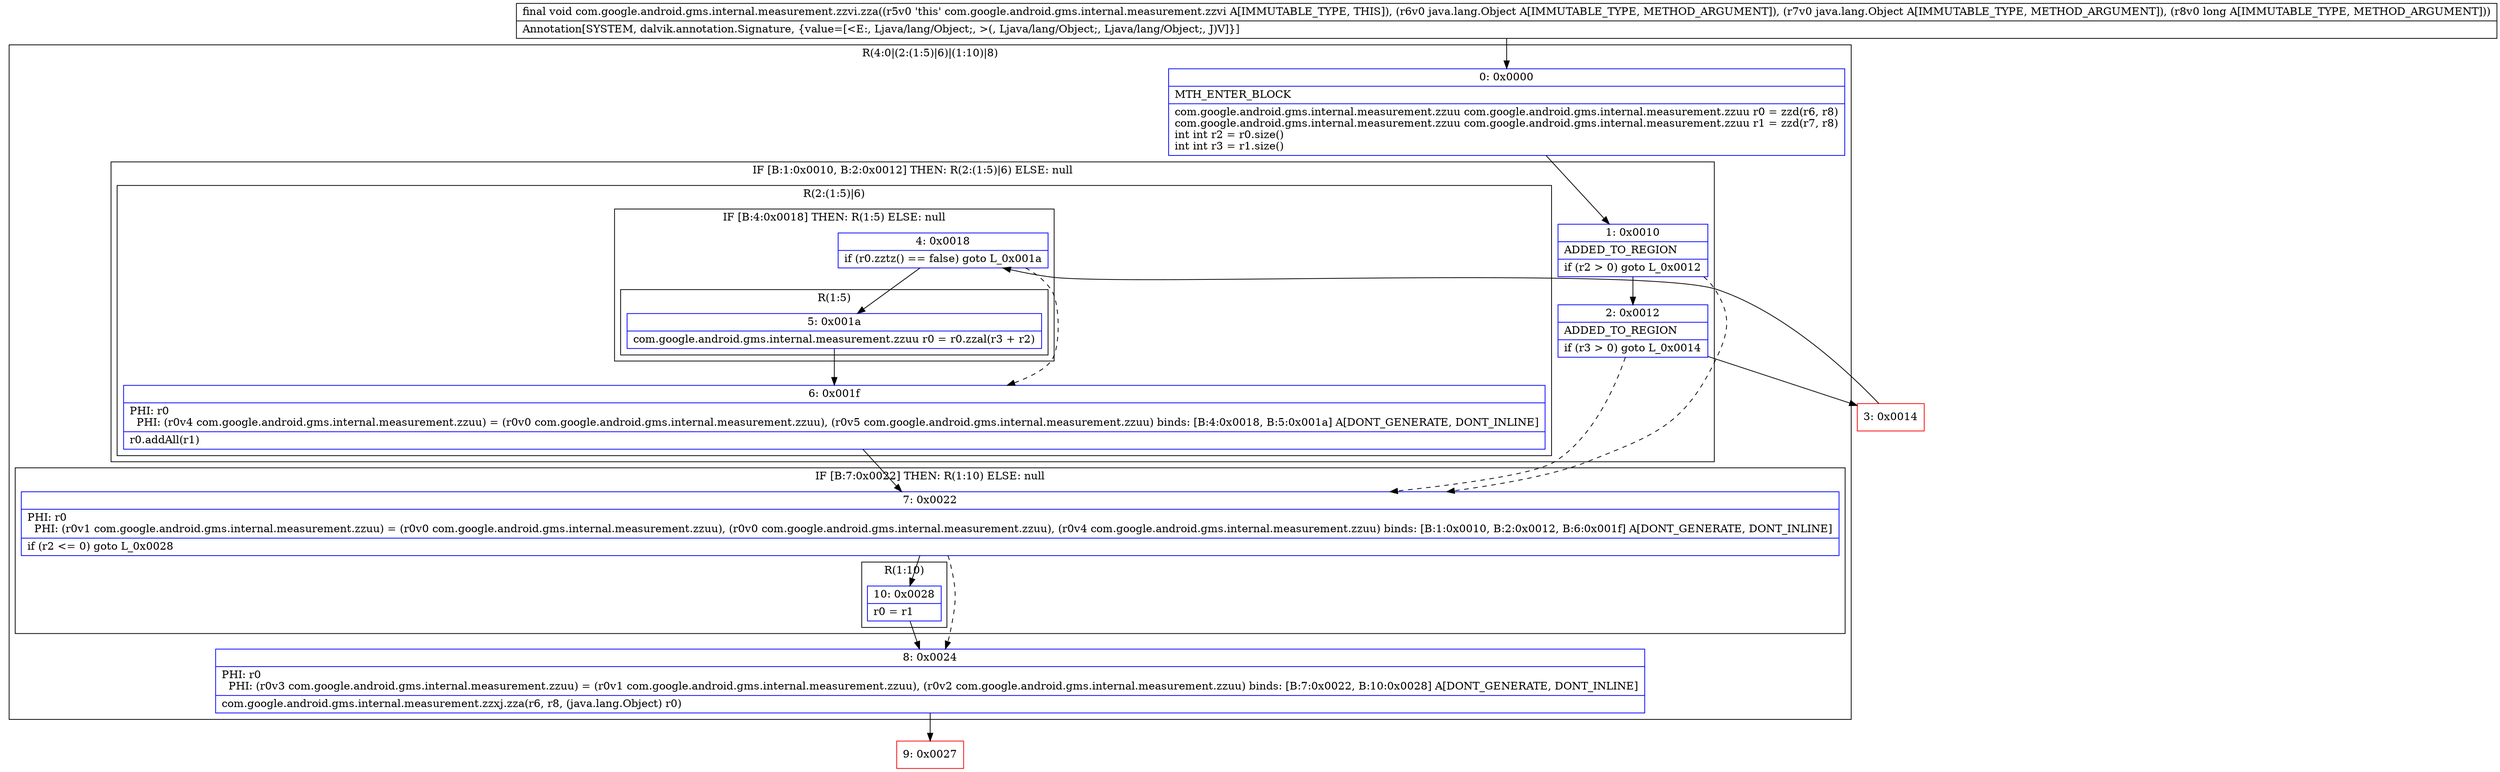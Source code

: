 digraph "CFG forcom.google.android.gms.internal.measurement.zzvi.zza(Ljava\/lang\/Object;Ljava\/lang\/Object;J)V" {
subgraph cluster_Region_569749114 {
label = "R(4:0|(2:(1:5)|6)|(1:10)|8)";
node [shape=record,color=blue];
Node_0 [shape=record,label="{0\:\ 0x0000|MTH_ENTER_BLOCK\l|com.google.android.gms.internal.measurement.zzuu com.google.android.gms.internal.measurement.zzuu r0 = zzd(r6, r8)\lcom.google.android.gms.internal.measurement.zzuu com.google.android.gms.internal.measurement.zzuu r1 = zzd(r7, r8)\lint int r2 = r0.size()\lint int r3 = r1.size()\l}"];
subgraph cluster_IfRegion_1911633243 {
label = "IF [B:1:0x0010, B:2:0x0012] THEN: R(2:(1:5)|6) ELSE: null";
node [shape=record,color=blue];
Node_1 [shape=record,label="{1\:\ 0x0010|ADDED_TO_REGION\l|if (r2 \> 0) goto L_0x0012\l}"];
Node_2 [shape=record,label="{2\:\ 0x0012|ADDED_TO_REGION\l|if (r3 \> 0) goto L_0x0014\l}"];
subgraph cluster_Region_1823409603 {
label = "R(2:(1:5)|6)";
node [shape=record,color=blue];
subgraph cluster_IfRegion_1621488083 {
label = "IF [B:4:0x0018] THEN: R(1:5) ELSE: null";
node [shape=record,color=blue];
Node_4 [shape=record,label="{4\:\ 0x0018|if (r0.zztz() == false) goto L_0x001a\l}"];
subgraph cluster_Region_684557194 {
label = "R(1:5)";
node [shape=record,color=blue];
Node_5 [shape=record,label="{5\:\ 0x001a|com.google.android.gms.internal.measurement.zzuu r0 = r0.zzal(r3 + r2)\l}"];
}
}
Node_6 [shape=record,label="{6\:\ 0x001f|PHI: r0 \l  PHI: (r0v4 com.google.android.gms.internal.measurement.zzuu) = (r0v0 com.google.android.gms.internal.measurement.zzuu), (r0v5 com.google.android.gms.internal.measurement.zzuu) binds: [B:4:0x0018, B:5:0x001a] A[DONT_GENERATE, DONT_INLINE]\l|r0.addAll(r1)\l}"];
}
}
subgraph cluster_IfRegion_904145212 {
label = "IF [B:7:0x0022] THEN: R(1:10) ELSE: null";
node [shape=record,color=blue];
Node_7 [shape=record,label="{7\:\ 0x0022|PHI: r0 \l  PHI: (r0v1 com.google.android.gms.internal.measurement.zzuu) = (r0v0 com.google.android.gms.internal.measurement.zzuu), (r0v0 com.google.android.gms.internal.measurement.zzuu), (r0v4 com.google.android.gms.internal.measurement.zzuu) binds: [B:1:0x0010, B:2:0x0012, B:6:0x001f] A[DONT_GENERATE, DONT_INLINE]\l|if (r2 \<= 0) goto L_0x0028\l}"];
subgraph cluster_Region_519075427 {
label = "R(1:10)";
node [shape=record,color=blue];
Node_10 [shape=record,label="{10\:\ 0x0028|r0 = r1\l}"];
}
}
Node_8 [shape=record,label="{8\:\ 0x0024|PHI: r0 \l  PHI: (r0v3 com.google.android.gms.internal.measurement.zzuu) = (r0v1 com.google.android.gms.internal.measurement.zzuu), (r0v2 com.google.android.gms.internal.measurement.zzuu) binds: [B:7:0x0022, B:10:0x0028] A[DONT_GENERATE, DONT_INLINE]\l|com.google.android.gms.internal.measurement.zzxj.zza(r6, r8, (java.lang.Object) r0)\l}"];
}
Node_3 [shape=record,color=red,label="{3\:\ 0x0014}"];
Node_9 [shape=record,color=red,label="{9\:\ 0x0027}"];
MethodNode[shape=record,label="{final void com.google.android.gms.internal.measurement.zzvi.zza((r5v0 'this' com.google.android.gms.internal.measurement.zzvi A[IMMUTABLE_TYPE, THIS]), (r6v0 java.lang.Object A[IMMUTABLE_TYPE, METHOD_ARGUMENT]), (r7v0 java.lang.Object A[IMMUTABLE_TYPE, METHOD_ARGUMENT]), (r8v0 long A[IMMUTABLE_TYPE, METHOD_ARGUMENT]))  | Annotation[SYSTEM, dalvik.annotation.Signature, \{value=[\<E:, Ljava\/lang\/Object;, \>(, Ljava\/lang\/Object;, Ljava\/lang\/Object;, J)V]\}]\l}"];
MethodNode -> Node_0;
Node_0 -> Node_1;
Node_1 -> Node_2;
Node_1 -> Node_7[style=dashed];
Node_2 -> Node_3;
Node_2 -> Node_7[style=dashed];
Node_4 -> Node_5;
Node_4 -> Node_6[style=dashed];
Node_5 -> Node_6;
Node_6 -> Node_7;
Node_7 -> Node_8[style=dashed];
Node_7 -> Node_10;
Node_10 -> Node_8;
Node_8 -> Node_9;
Node_3 -> Node_4;
}

